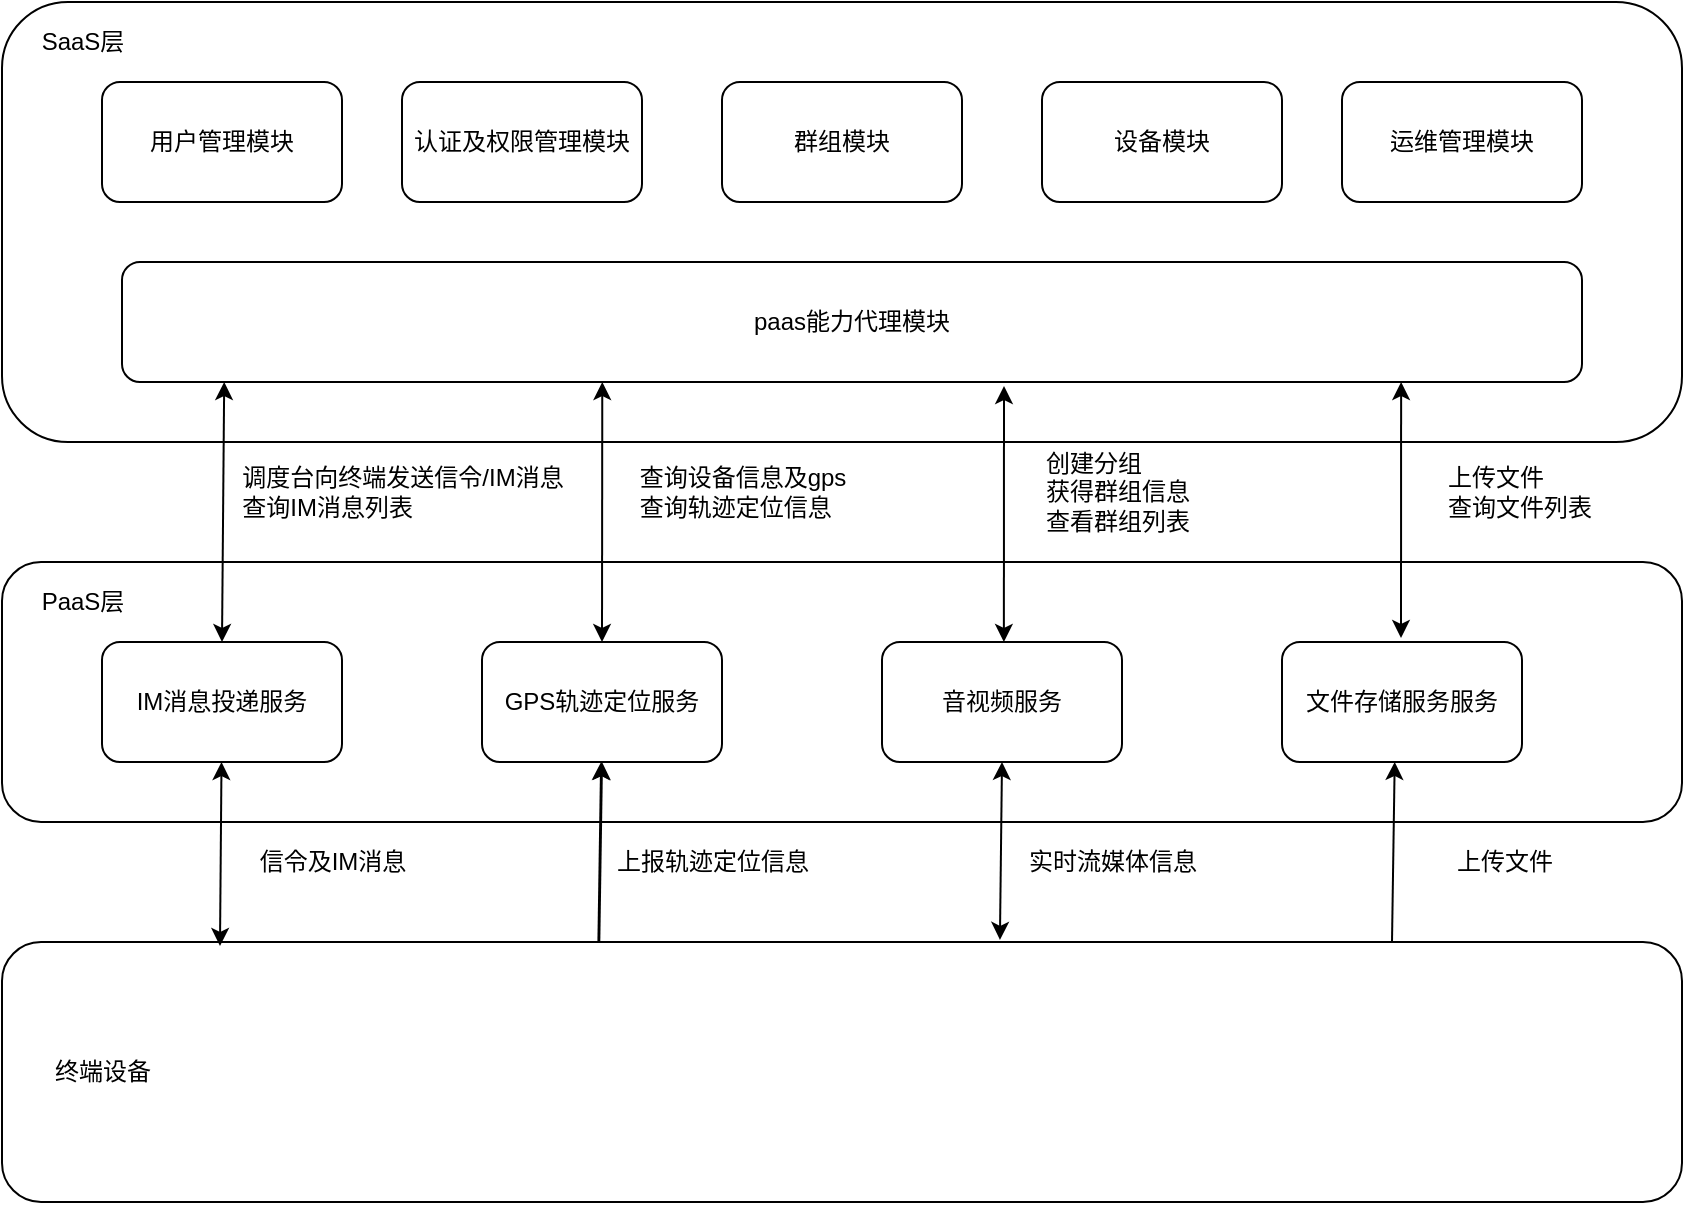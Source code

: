 <mxfile version="12.6.7" type="github">
  <diagram id="9g5YoI2fS25pkF99L6Iy" name="Page-1">
    <mxGraphModel dx="1422" dy="742" grid="1" gridSize="10" guides="1" tooltips="1" connect="1" arrows="1" fold="1" page="1" pageScale="1" pageWidth="827" pageHeight="1169" math="0" shadow="0">
      <root>
        <mxCell id="0"/>
        <mxCell id="1" parent="0"/>
        <mxCell id="9VM56Yk_VsYJPP7YuBCW-13" value="" style="rounded=1;whiteSpace=wrap;html=1;" vertex="1" parent="1">
          <mxGeometry x="20" y="600" width="840" height="130" as="geometry"/>
        </mxCell>
        <mxCell id="9VM56Yk_VsYJPP7YuBCW-12" value="" style="rounded=1;whiteSpace=wrap;html=1;" vertex="1" parent="1">
          <mxGeometry x="20" y="320" width="840" height="220" as="geometry"/>
        </mxCell>
        <mxCell id="9VM56Yk_VsYJPP7YuBCW-1" value="paas能力代理模块" style="rounded=1;whiteSpace=wrap;html=1;" vertex="1" parent="1">
          <mxGeometry x="80" y="450" width="730" height="60" as="geometry"/>
        </mxCell>
        <mxCell id="9VM56Yk_VsYJPP7YuBCW-2" value="IM消息投递服务" style="rounded=1;whiteSpace=wrap;html=1;" vertex="1" parent="1">
          <mxGeometry x="70" y="640" width="120" height="60" as="geometry"/>
        </mxCell>
        <mxCell id="9VM56Yk_VsYJPP7YuBCW-3" value="文件存储服务服务" style="rounded=1;whiteSpace=wrap;html=1;" vertex="1" parent="1">
          <mxGeometry x="660" y="640" width="120" height="60" as="geometry"/>
        </mxCell>
        <mxCell id="9VM56Yk_VsYJPP7YuBCW-4" value="GPS轨迹定位服务" style="rounded=1;whiteSpace=wrap;html=1;" vertex="1" parent="1">
          <mxGeometry x="260" y="640" width="120" height="60" as="geometry"/>
        </mxCell>
        <mxCell id="9VM56Yk_VsYJPP7YuBCW-5" value="音视频服务" style="rounded=1;whiteSpace=wrap;html=1;" vertex="1" parent="1">
          <mxGeometry x="460" y="640" width="120" height="60" as="geometry"/>
        </mxCell>
        <mxCell id="9VM56Yk_VsYJPP7YuBCW-6" value="设备模块" style="rounded=1;whiteSpace=wrap;html=1;" vertex="1" parent="1">
          <mxGeometry x="540" y="360" width="120" height="60" as="geometry"/>
        </mxCell>
        <mxCell id="9VM56Yk_VsYJPP7YuBCW-7" value="认证及权限管理模块" style="rounded=1;whiteSpace=wrap;html=1;" vertex="1" parent="1">
          <mxGeometry x="220" y="360" width="120" height="60" as="geometry"/>
        </mxCell>
        <mxCell id="9VM56Yk_VsYJPP7YuBCW-8" value="用户管理模块" style="rounded=1;whiteSpace=wrap;html=1;" vertex="1" parent="1">
          <mxGeometry x="70" y="360" width="120" height="60" as="geometry"/>
        </mxCell>
        <mxCell id="9VM56Yk_VsYJPP7YuBCW-9" value="运维管理模块" style="rounded=1;whiteSpace=wrap;html=1;" vertex="1" parent="1">
          <mxGeometry x="690" y="360" width="120" height="60" as="geometry"/>
        </mxCell>
        <mxCell id="9VM56Yk_VsYJPP7YuBCW-10" value="群组模块" style="rounded=1;whiteSpace=wrap;html=1;" vertex="1" parent="1">
          <mxGeometry x="380" y="360" width="120" height="60" as="geometry"/>
        </mxCell>
        <mxCell id="9VM56Yk_VsYJPP7YuBCW-14" value="SaaS层" style="text;html=1;resizable=0;autosize=1;align=center;verticalAlign=middle;points=[];fillColor=none;strokeColor=none;rounded=0;" vertex="1" parent="1">
          <mxGeometry x="30" y="330" width="60" height="20" as="geometry"/>
        </mxCell>
        <mxCell id="9VM56Yk_VsYJPP7YuBCW-15" value="PaaS层" style="text;html=1;resizable=0;autosize=1;align=center;verticalAlign=middle;points=[];fillColor=none;strokeColor=none;rounded=0;" vertex="1" parent="1">
          <mxGeometry x="30" y="610" width="60" height="20" as="geometry"/>
        </mxCell>
        <mxCell id="9VM56Yk_VsYJPP7YuBCW-16" value="" style="rounded=1;whiteSpace=wrap;html=1;" vertex="1" parent="1">
          <mxGeometry x="20" y="790" width="840" height="130" as="geometry"/>
        </mxCell>
        <mxCell id="9VM56Yk_VsYJPP7YuBCW-17" value="终端设备" style="text;html=1;resizable=0;autosize=1;align=center;verticalAlign=middle;points=[];fillColor=none;strokeColor=none;rounded=0;" vertex="1" parent="1">
          <mxGeometry x="40" y="845" width="60" height="20" as="geometry"/>
        </mxCell>
        <mxCell id="9VM56Yk_VsYJPP7YuBCW-19" value="信令及IM消息" style="text;html=1;resizable=0;autosize=1;align=center;verticalAlign=middle;points=[];fillColor=none;strokeColor=none;rounded=0;" vertex="1" parent="1">
          <mxGeometry x="140" y="740" width="90" height="20" as="geometry"/>
        </mxCell>
        <mxCell id="9VM56Yk_VsYJPP7YuBCW-24" value="" style="endArrow=classic;startArrow=classic;html=1;" edge="1" parent="1" target="9VM56Yk_VsYJPP7YuBCW-2">
          <mxGeometry width="50" height="50" relative="1" as="geometry">
            <mxPoint x="129" y="792" as="sourcePoint"/>
            <mxPoint x="210" y="750" as="targetPoint"/>
          </mxGeometry>
        </mxCell>
        <mxCell id="9VM56Yk_VsYJPP7YuBCW-25" value="" style="endArrow=classic;startArrow=classic;html=1;entryX=0.07;entryY=1;entryDx=0;entryDy=0;exitX=0.5;exitY=0;exitDx=0;exitDy=0;entryPerimeter=0;" edge="1" parent="1" source="9VM56Yk_VsYJPP7YuBCW-2" target="9VM56Yk_VsYJPP7YuBCW-1">
          <mxGeometry width="50" height="50" relative="1" as="geometry">
            <mxPoint x="20" y="990" as="sourcePoint"/>
            <mxPoint x="70" y="940" as="targetPoint"/>
          </mxGeometry>
        </mxCell>
        <mxCell id="9VM56Yk_VsYJPP7YuBCW-26" value="" style="endArrow=classic;html=1;exitX=0.355;exitY=0;exitDx=0;exitDy=0;exitPerimeter=0;" edge="1" parent="1" source="9VM56Yk_VsYJPP7YuBCW-16" target="9VM56Yk_VsYJPP7YuBCW-4">
          <mxGeometry width="50" height="50" relative="1" as="geometry">
            <mxPoint x="318" y="780" as="sourcePoint"/>
            <mxPoint x="360" y="815" as="targetPoint"/>
          </mxGeometry>
        </mxCell>
        <mxCell id="9VM56Yk_VsYJPP7YuBCW-27" value="上报轨迹定位信息" style="text;html=1;resizable=0;autosize=1;align=center;verticalAlign=middle;points=[];fillColor=none;strokeColor=none;rounded=0;" vertex="1" parent="1">
          <mxGeometry x="320" y="740" width="110" height="20" as="geometry"/>
        </mxCell>
        <mxCell id="9VM56Yk_VsYJPP7YuBCW-28" value="" style="endArrow=classic;startArrow=classic;html=1;entryX=0.5;entryY=1;entryDx=0;entryDy=0;exitX=0.594;exitY=-0.008;exitDx=0;exitDy=0;exitPerimeter=0;" edge="1" parent="1" source="9VM56Yk_VsYJPP7YuBCW-16" target="9VM56Yk_VsYJPP7YuBCW-5">
          <mxGeometry width="50" height="50" relative="1" as="geometry">
            <mxPoint x="20" y="990" as="sourcePoint"/>
            <mxPoint x="70" y="940" as="targetPoint"/>
          </mxGeometry>
        </mxCell>
        <mxCell id="9VM56Yk_VsYJPP7YuBCW-29" value="实时流媒体信息" style="text;html=1;resizable=0;autosize=1;align=center;verticalAlign=middle;points=[];fillColor=none;strokeColor=none;rounded=0;" vertex="1" parent="1">
          <mxGeometry x="525" y="740" width="100" height="20" as="geometry"/>
        </mxCell>
        <mxCell id="9VM56Yk_VsYJPP7YuBCW-30" value="" style="endArrow=classic;startArrow=classic;html=1;entryX=0.329;entryY=1;entryDx=0;entryDy=0;entryPerimeter=0;" edge="1" parent="1">
          <mxGeometry width="50" height="50" relative="1" as="geometry">
            <mxPoint x="320.002" y="640" as="sourcePoint"/>
            <mxPoint x="320.14" y="510" as="targetPoint"/>
          </mxGeometry>
        </mxCell>
        <mxCell id="9VM56Yk_VsYJPP7YuBCW-31" value="" style="endArrow=classic;startArrow=classic;html=1;" edge="1" parent="1">
          <mxGeometry width="50" height="50" relative="1" as="geometry">
            <mxPoint x="520.943" y="640" as="sourcePoint"/>
            <mxPoint x="521" y="512" as="targetPoint"/>
          </mxGeometry>
        </mxCell>
        <mxCell id="9VM56Yk_VsYJPP7YuBCW-32" value="" style="endArrow=classic;startArrow=classic;html=1;" edge="1" parent="1">
          <mxGeometry width="50" height="50" relative="1" as="geometry">
            <mxPoint x="719.503" y="638" as="sourcePoint"/>
            <mxPoint x="719.56" y="510" as="targetPoint"/>
          </mxGeometry>
        </mxCell>
        <mxCell id="9VM56Yk_VsYJPP7YuBCW-34" value="" style="endArrow=classic;html=1;exitX=0.355;exitY=0;exitDx=0;exitDy=0;exitPerimeter=0;" edge="1" parent="1">
          <mxGeometry width="50" height="50" relative="1" as="geometry">
            <mxPoint x="318.65" y="790" as="sourcePoint"/>
            <mxPoint x="320.0" y="700" as="targetPoint"/>
          </mxGeometry>
        </mxCell>
        <mxCell id="9VM56Yk_VsYJPP7YuBCW-35" value="上传文件" style="text;html=1;resizable=0;autosize=1;align=center;verticalAlign=middle;points=[];fillColor=none;strokeColor=none;rounded=0;" vertex="1" parent="1">
          <mxGeometry x="741.35" y="740" width="60" height="20" as="geometry"/>
        </mxCell>
        <mxCell id="9VM56Yk_VsYJPP7YuBCW-36" value="" style="endArrow=classic;html=1;exitX=0.355;exitY=0;exitDx=0;exitDy=0;exitPerimeter=0;" edge="1" parent="1">
          <mxGeometry width="50" height="50" relative="1" as="geometry">
            <mxPoint x="715.0" y="790" as="sourcePoint"/>
            <mxPoint x="716.35" y="700" as="targetPoint"/>
          </mxGeometry>
        </mxCell>
        <mxCell id="9VM56Yk_VsYJPP7YuBCW-37" value="调度台向终端发送信令/IM消息&lt;br&gt;&lt;div style=&quot;text-align: left&quot;&gt;&lt;span&gt;查询IM消息列表&lt;/span&gt;&lt;/div&gt;" style="text;html=1;resizable=0;autosize=1;align=center;verticalAlign=middle;points=[];fillColor=none;strokeColor=none;rounded=0;" vertex="1" parent="1">
          <mxGeometry x="130" y="550" width="180" height="30" as="geometry"/>
        </mxCell>
        <mxCell id="9VM56Yk_VsYJPP7YuBCW-38" value="查询设备信息及gps&lt;br&gt;&lt;div style=&quot;text-align: left&quot;&gt;查询轨迹定位信息&lt;/div&gt;" style="text;html=1;resizable=0;autosize=1;align=center;verticalAlign=middle;points=[];fillColor=none;strokeColor=none;rounded=0;" vertex="1" parent="1">
          <mxGeometry x="330" y="550" width="120" height="30" as="geometry"/>
        </mxCell>
        <mxCell id="9VM56Yk_VsYJPP7YuBCW-40" value="创建分组&lt;br&gt;获得群组信息&lt;br&gt;&lt;div&gt;&lt;span&gt;查看群组列表&lt;/span&gt;&lt;/div&gt;" style="text;html=1;resizable=0;autosize=1;align=left;verticalAlign=middle;points=[];fillColor=none;strokeColor=none;rounded=0;" vertex="1" parent="1">
          <mxGeometry x="540" y="540" width="90" height="50" as="geometry"/>
        </mxCell>
        <mxCell id="9VM56Yk_VsYJPP7YuBCW-41" value="上传文件&lt;br&gt;查询文件列表" style="text;html=1;resizable=0;autosize=1;align=left;verticalAlign=middle;points=[];fillColor=none;strokeColor=none;rounded=0;" vertex="1" parent="1">
          <mxGeometry x="741.35" y="550" width="90" height="30" as="geometry"/>
        </mxCell>
      </root>
    </mxGraphModel>
  </diagram>
</mxfile>
